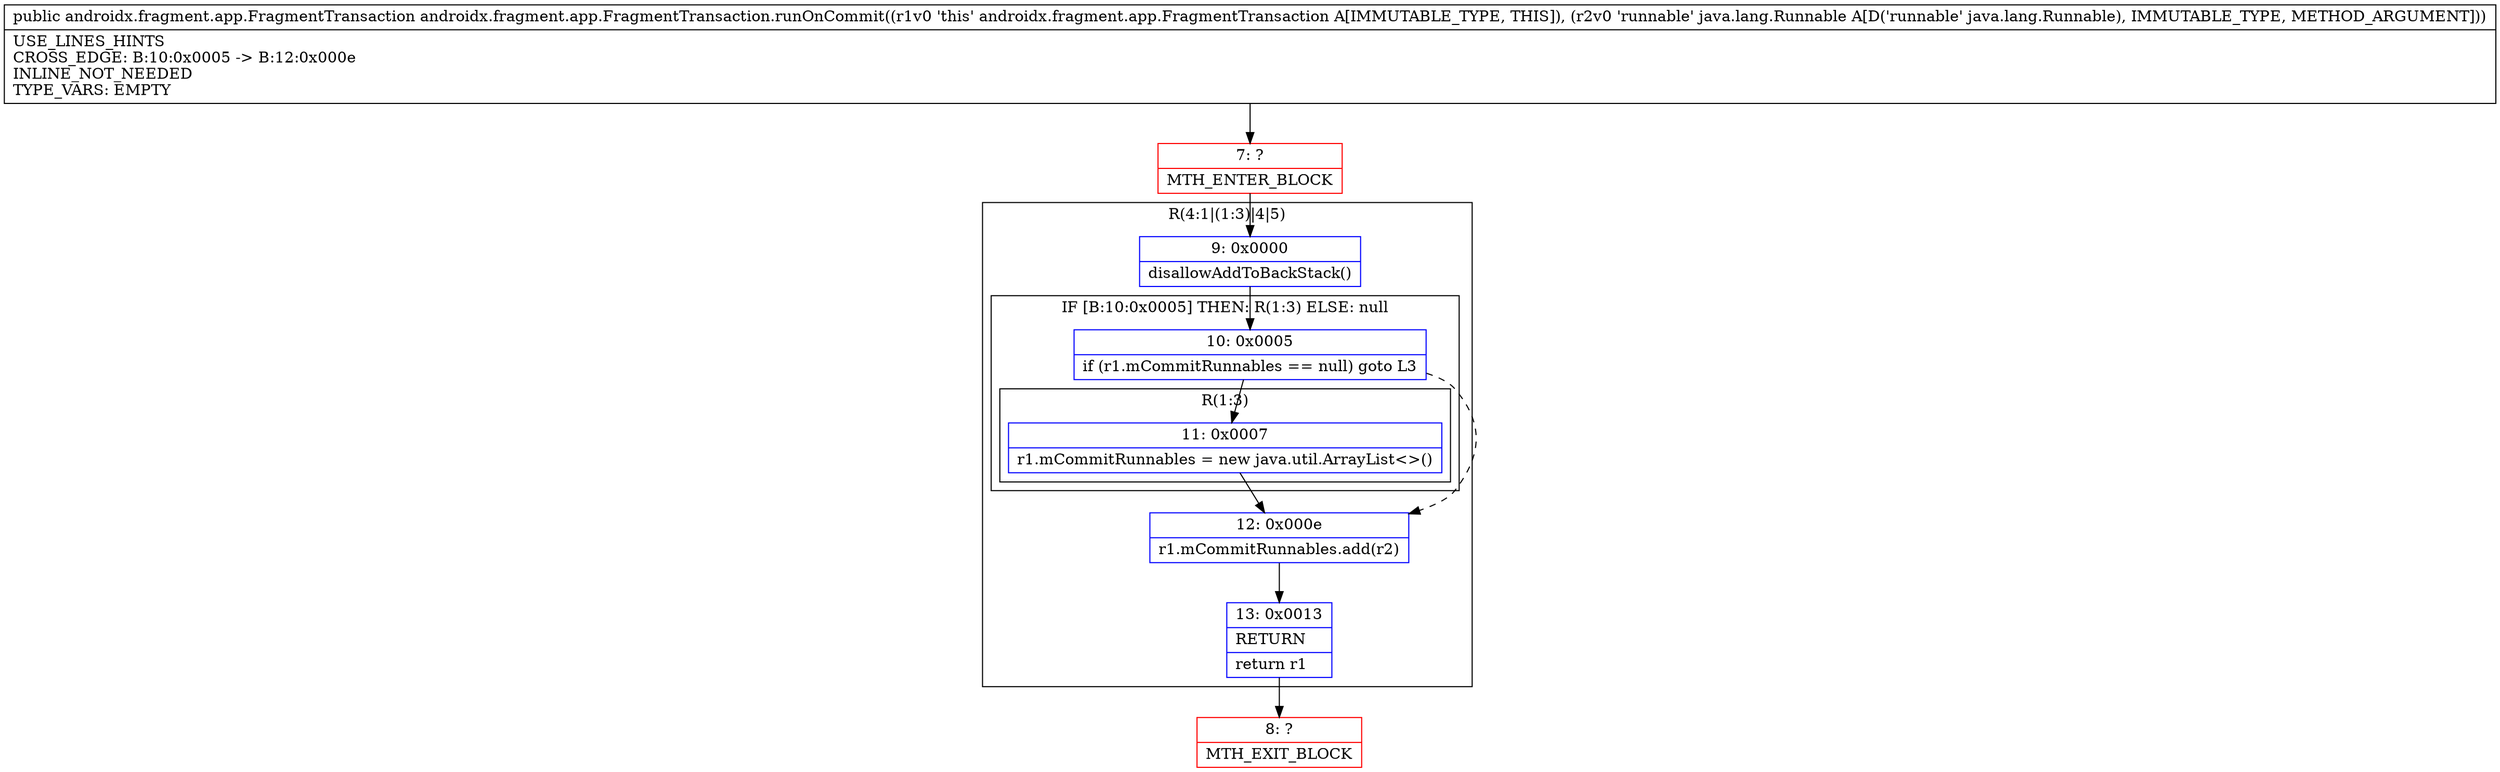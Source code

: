 digraph "CFG forandroidx.fragment.app.FragmentTransaction.runOnCommit(Ljava\/lang\/Runnable;)Landroidx\/fragment\/app\/FragmentTransaction;" {
subgraph cluster_Region_811197631 {
label = "R(4:1|(1:3)|4|5)";
node [shape=record,color=blue];
Node_9 [shape=record,label="{9\:\ 0x0000|disallowAddToBackStack()\l}"];
subgraph cluster_IfRegion_411761999 {
label = "IF [B:10:0x0005] THEN: R(1:3) ELSE: null";
node [shape=record,color=blue];
Node_10 [shape=record,label="{10\:\ 0x0005|if (r1.mCommitRunnables == null) goto L3\l}"];
subgraph cluster_Region_687411310 {
label = "R(1:3)";
node [shape=record,color=blue];
Node_11 [shape=record,label="{11\:\ 0x0007|r1.mCommitRunnables = new java.util.ArrayList\<\>()\l}"];
}
}
Node_12 [shape=record,label="{12\:\ 0x000e|r1.mCommitRunnables.add(r2)\l}"];
Node_13 [shape=record,label="{13\:\ 0x0013|RETURN\l|return r1\l}"];
}
Node_7 [shape=record,color=red,label="{7\:\ ?|MTH_ENTER_BLOCK\l}"];
Node_8 [shape=record,color=red,label="{8\:\ ?|MTH_EXIT_BLOCK\l}"];
MethodNode[shape=record,label="{public androidx.fragment.app.FragmentTransaction androidx.fragment.app.FragmentTransaction.runOnCommit((r1v0 'this' androidx.fragment.app.FragmentTransaction A[IMMUTABLE_TYPE, THIS]), (r2v0 'runnable' java.lang.Runnable A[D('runnable' java.lang.Runnable), IMMUTABLE_TYPE, METHOD_ARGUMENT]))  | USE_LINES_HINTS\lCROSS_EDGE: B:10:0x0005 \-\> B:12:0x000e\lINLINE_NOT_NEEDED\lTYPE_VARS: EMPTY\l}"];
MethodNode -> Node_7;Node_9 -> Node_10;
Node_10 -> Node_11;
Node_10 -> Node_12[style=dashed];
Node_11 -> Node_12;
Node_12 -> Node_13;
Node_13 -> Node_8;
Node_7 -> Node_9;
}

